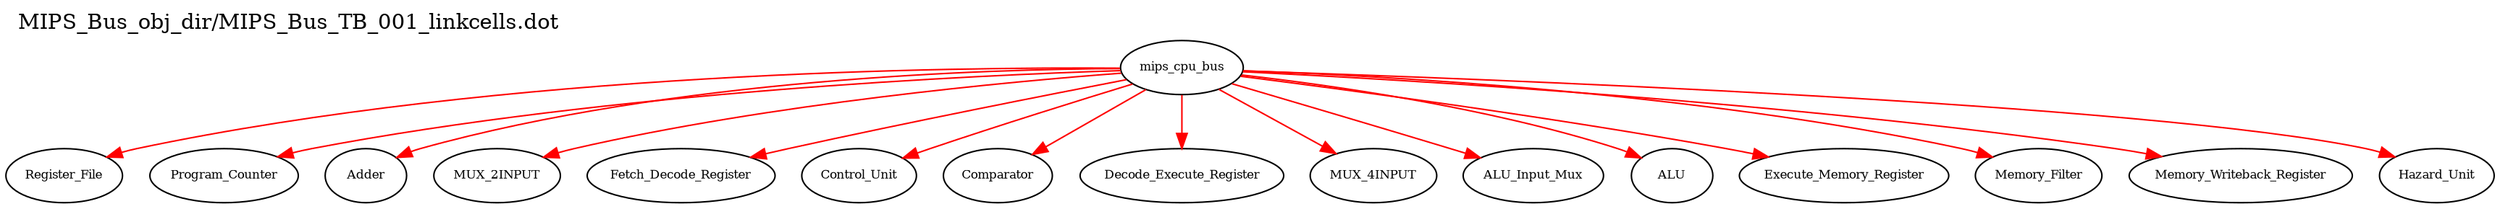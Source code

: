 digraph v3graph {
	graph	[label="MIPS_Bus_obj_dir/MIPS_Bus_TB_001_linkcells.dot",
		 labelloc=t, labeljust=l,
		 //size="7.5,10",
		 rankdir=TB];
	n0	[fontsize=8 label="mips_cpu_bus", color=black];
	n1	[fontsize=8 label="Register_File", color=black];
	n2	[fontsize=8 label="Program_Counter", color=black];
	n3	[fontsize=8 label="Adder", color=black];
	n4	[fontsize=8 label="MUX_2INPUT", color=black];
	n5	[fontsize=8 label="Fetch_Decode_Register", color=black];
	n6	[fontsize=8 label="Control_Unit", color=black];
	n7	[fontsize=8 label="Comparator", color=black];
	n8	[fontsize=8 label="Decode_Execute_Register", color=black];
	n9	[fontsize=8 label="MUX_4INPUT", color=black];
	n10	[fontsize=8 label="ALU_Input_Mux", color=black];
	n11	[fontsize=8 label="ALU", color=black];
	n12	[fontsize=8 label="Execute_Memory_Register", color=black];
	n13	[fontsize=8 label="Memory_Filter", color=black];
	n14	[fontsize=8 label="Memory_Writeback_Register", color=black];
	n15	[fontsize=8 label="Hazard_Unit", color=black];
	n0 -> n1 [fontsize=8 label="" weight=1 color=red];
	n0 -> n2 [fontsize=8 label="" weight=1 color=red];
	n0 -> n3 [fontsize=8 label="" weight=1 color=red];
	n0 -> n4 [fontsize=8 label="" weight=1 color=red];
	n0 -> n5 [fontsize=8 label="" weight=1 color=red];
	n0 -> n6 [fontsize=8 label="" weight=1 color=red];
	n0 -> n7 [fontsize=8 label="" weight=1 color=red];
	n0 -> n8 [fontsize=8 label="" weight=1 color=red];
	n0 -> n9 [fontsize=8 label="" weight=1 color=red];
	n0 -> n10 [fontsize=8 label="" weight=1 color=red];
	n0 -> n11 [fontsize=8 label="" weight=1 color=red];
	n0 -> n12 [fontsize=8 label="" weight=1 color=red];
	n0 -> n13 [fontsize=8 label="" weight=1 color=red];
	n0 -> n14 [fontsize=8 label="" weight=1 color=red];
	n0 -> n15 [fontsize=8 label="" weight=1 color=red];
}
